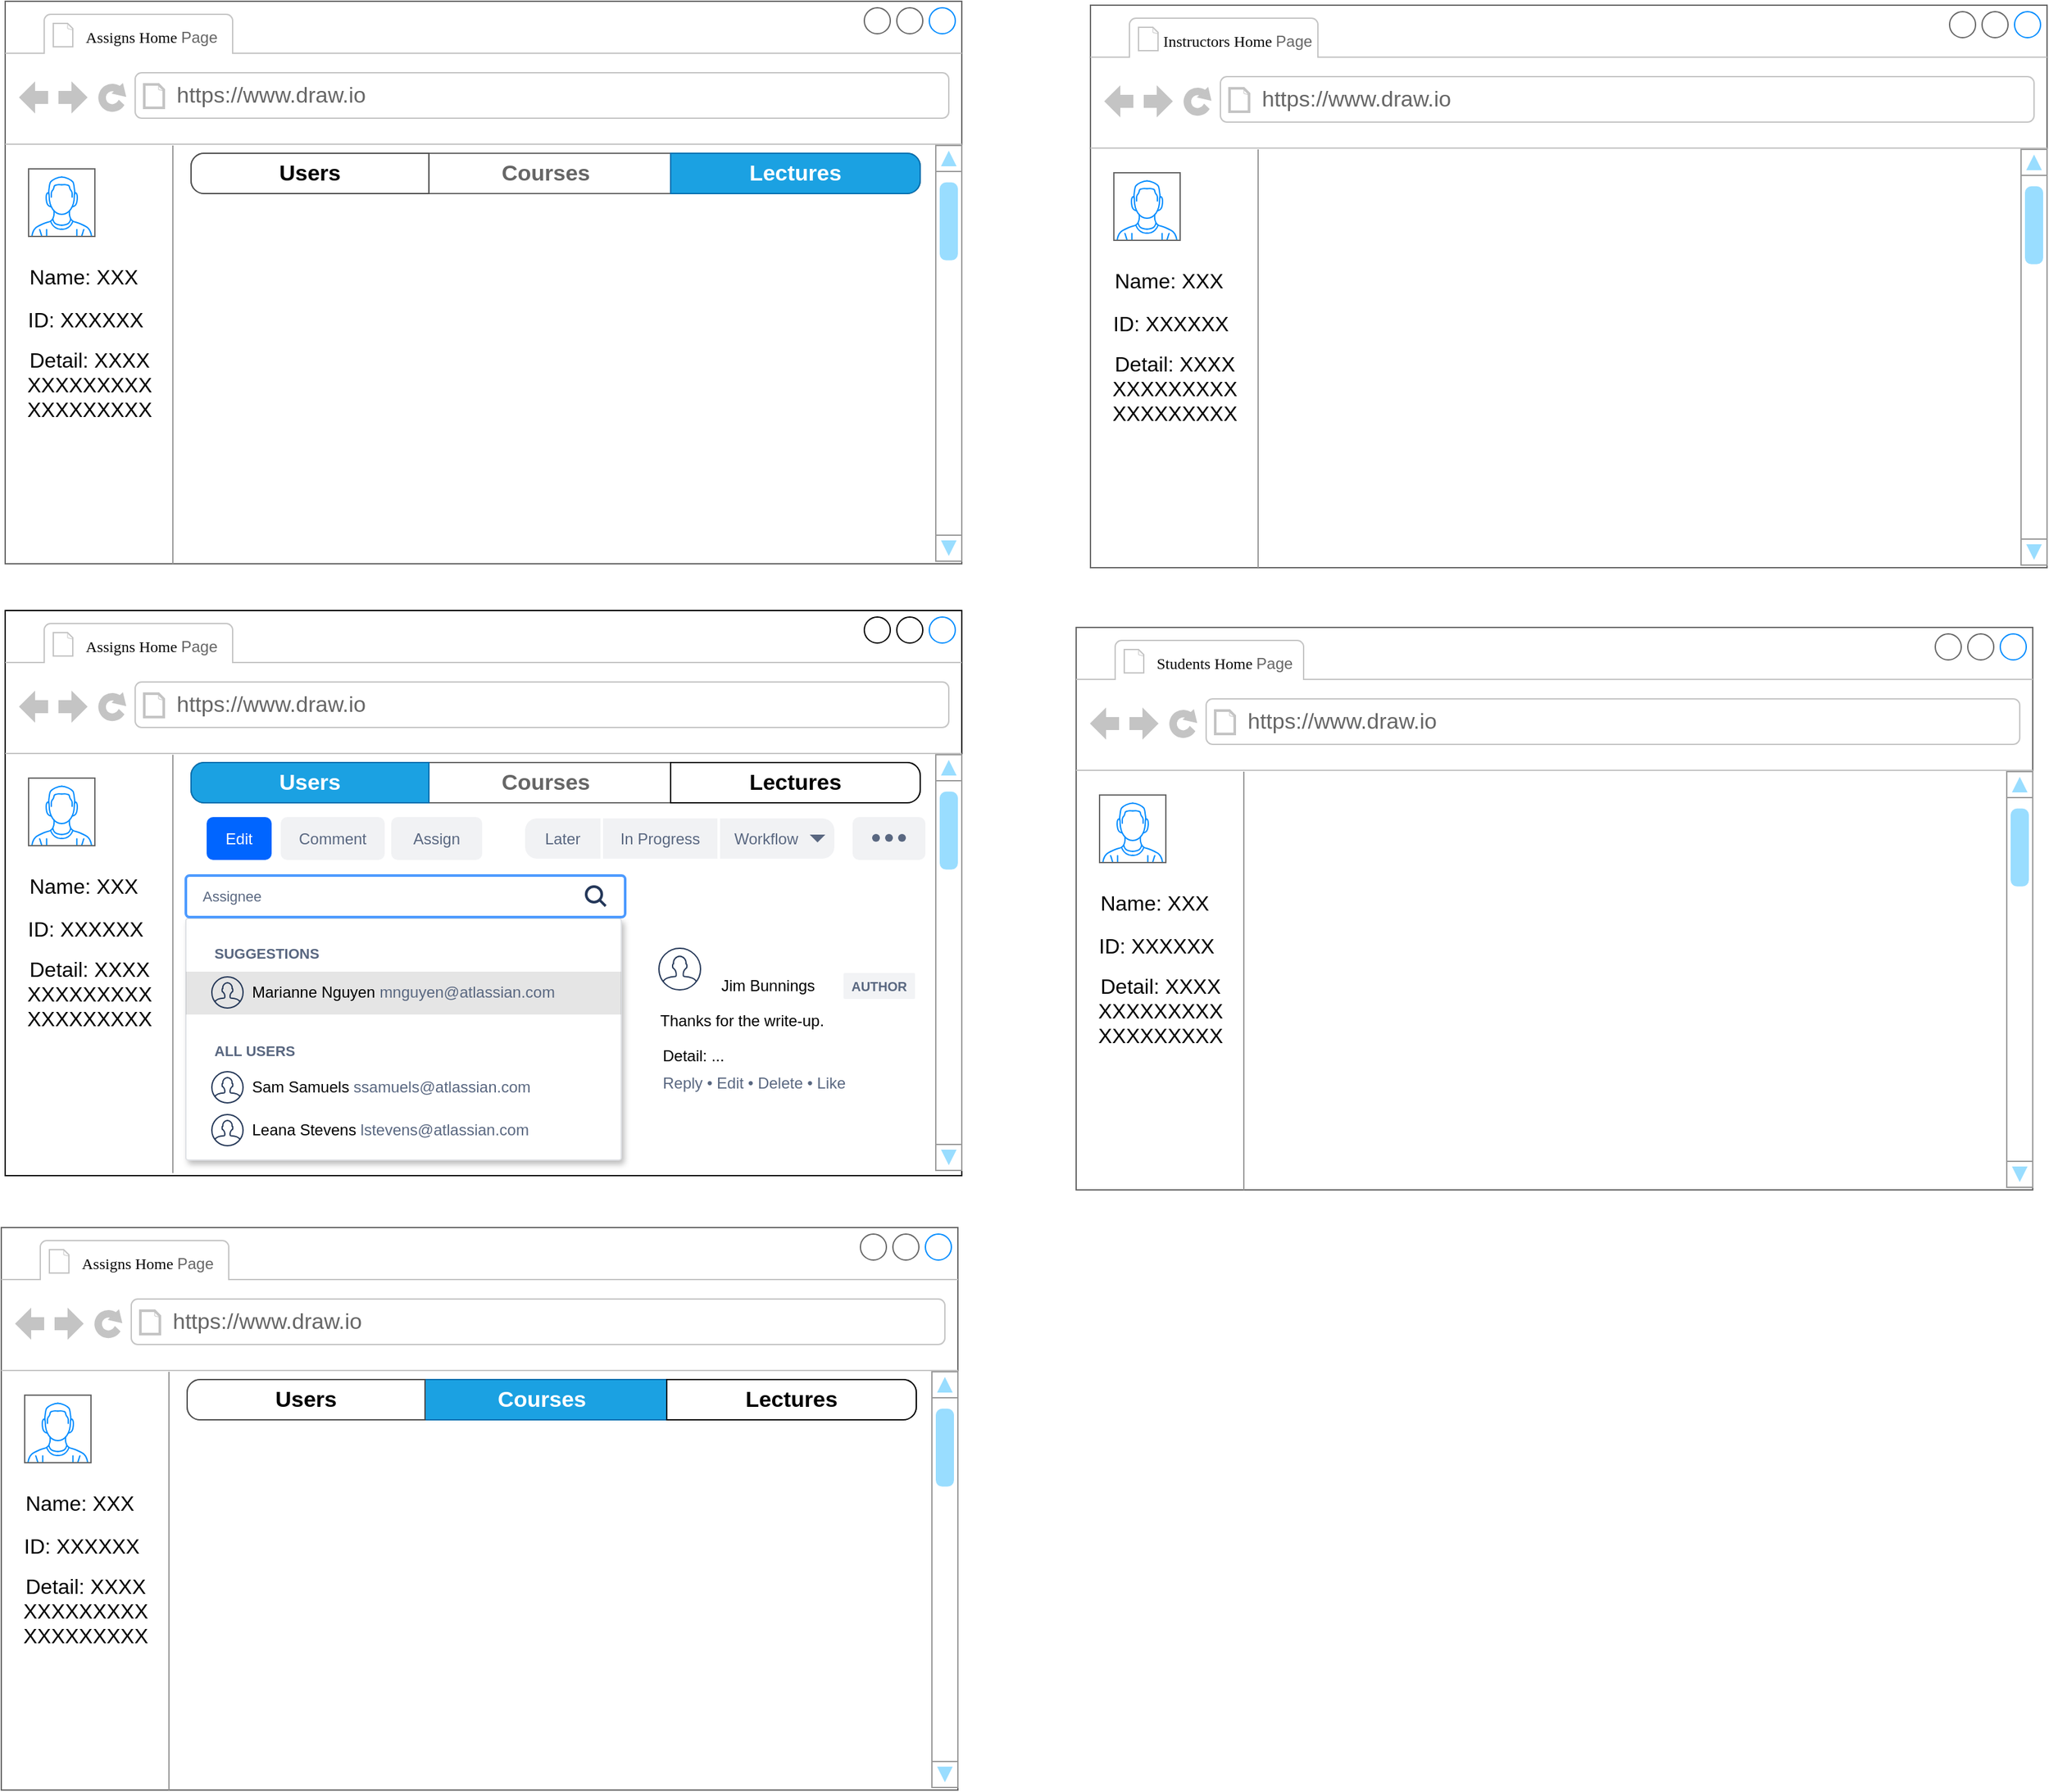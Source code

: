 <mxfile version="24.1.0" type="github">
  <diagram name="第 1 页" id="_mK1rpeInKig8EZD3MZd">
    <mxGraphModel dx="1289" dy="1136" grid="0" gridSize="10" guides="1" tooltips="1" connect="1" arrows="1" fold="1" page="0" pageScale="1" pageWidth="827" pageHeight="1169" math="0" shadow="0">
      <root>
        <mxCell id="0" />
        <mxCell id="1" parent="0" />
        <mxCell id="ZrGJoh0EI-ShpoaBizYV-5" value="" style="strokeWidth=1;shadow=0;dashed=0;align=center;html=1;shape=mxgraph.mockup.containers.browserWindow;rSize=0;strokeColor=#666666;strokeColor2=#008cff;strokeColor3=#c4c4c4;mainText=,;recursiveResize=0;" parent="1" vertex="1">
          <mxGeometry x="-182" y="-20" width="736" height="433" as="geometry" />
        </mxCell>
        <mxCell id="ZrGJoh0EI-ShpoaBizYV-6" value="&lt;font style=&quot;font-size: 12px;&quot;&gt;&lt;span style=&quot;background-color: initial;&quot;&gt;&lt;span style=&quot;font-family: 宋体;&quot; class=&quot;15&quot;&gt;&lt;font color=&quot;#080808&quot; style=&quot;font-size: 12px;&quot; face=&quot;Times New Roman&quot;&gt;Assigns Home&amp;nbsp;&lt;/font&gt;&lt;/span&gt;&lt;/span&gt;Page&amp;nbsp;&lt;/font&gt;" style="strokeWidth=1;shadow=0;dashed=0;align=center;html=1;shape=mxgraph.mockup.containers.anchor;fontSize=17;fontColor=#666666;align=left;whiteSpace=wrap;" parent="ZrGJoh0EI-ShpoaBizYV-5" vertex="1">
          <mxGeometry x="60" y="14" width="224" height="26" as="geometry" />
        </mxCell>
        <mxCell id="ZrGJoh0EI-ShpoaBizYV-7" value="https://www.draw.io" style="strokeWidth=1;shadow=0;dashed=0;align=center;html=1;shape=mxgraph.mockup.containers.anchor;rSize=0;fontSize=17;fontColor=#666666;align=left;" parent="ZrGJoh0EI-ShpoaBizYV-5" vertex="1">
          <mxGeometry x="130" y="60" width="250" height="26" as="geometry" />
        </mxCell>
        <mxCell id="ZrGJoh0EI-ShpoaBizYV-10" value="" style="verticalLabelPosition=bottom;shadow=0;dashed=0;align=center;html=1;verticalAlign=top;strokeWidth=1;shape=mxgraph.mockup.containers.userMale;strokeColor=#666666;strokeColor2=#008cff;" parent="ZrGJoh0EI-ShpoaBizYV-5" vertex="1">
          <mxGeometry x="18" y="129" width="51" height="52" as="geometry" />
        </mxCell>
        <mxCell id="ZrGJoh0EI-ShpoaBizYV-11" value="" style="verticalLabelPosition=bottom;shadow=0;dashed=0;align=center;html=1;verticalAlign=top;strokeWidth=1;shape=mxgraph.mockup.markup.line;strokeColor=#999999;direction=north;" parent="ZrGJoh0EI-ShpoaBizYV-5" vertex="1">
          <mxGeometry x="119" y="111" width="20" height="322" as="geometry" />
        </mxCell>
        <mxCell id="ZrGJoh0EI-ShpoaBizYV-12" value="" style="verticalLabelPosition=bottom;shadow=0;dashed=0;align=center;html=1;verticalAlign=top;strokeWidth=1;shape=mxgraph.mockup.navigation.scrollBar;strokeColor=#999999;barPos=96.171;fillColor2=#99ddff;strokeColor2=none;direction=north;" parent="ZrGJoh0EI-ShpoaBizYV-5" vertex="1">
          <mxGeometry x="716" y="111" width="20" height="320" as="geometry" />
        </mxCell>
        <mxCell id="ZrGJoh0EI-ShpoaBizYV-13" value="Name: XXX" style="text;strokeColor=none;fillColor=none;html=1;align=center;verticalAlign=middle;whiteSpace=wrap;rounded=0;fontSize=16;" parent="ZrGJoh0EI-ShpoaBizYV-5" vertex="1">
          <mxGeometry x="2" y="197" width="117" height="30" as="geometry" />
        </mxCell>
        <mxCell id="ZrGJoh0EI-ShpoaBizYV-14" value="ID: XXXXXX" style="text;strokeColor=none;fillColor=none;html=1;align=center;verticalAlign=middle;whiteSpace=wrap;rounded=0;fontSize=16;" parent="ZrGJoh0EI-ShpoaBizYV-5" vertex="1">
          <mxGeometry x="8" y="230" width="108" height="30" as="geometry" />
        </mxCell>
        <mxCell id="ZrGJoh0EI-ShpoaBizYV-16" value="Detail: XXXX&lt;div&gt;XXXXX&lt;span style=&quot;background-color: initial;&quot;&gt;X&lt;/span&gt;&lt;span style=&quot;background-color: initial;&quot;&gt;X&lt;/span&gt;&lt;span style=&quot;background-color: initial;&quot;&gt;XX&lt;/span&gt;&lt;/div&gt;&lt;div&gt;&lt;span style=&quot;background-color: initial;&quot;&gt;XXXXXXXXX&lt;/span&gt;&lt;/div&gt;" style="text;strokeColor=none;fillColor=none;html=1;align=center;verticalAlign=middle;whiteSpace=wrap;rounded=0;fontSize=16;" parent="ZrGJoh0EI-ShpoaBizYV-5" vertex="1">
          <mxGeometry x="8" y="264" width="114" height="62" as="geometry" />
        </mxCell>
        <mxCell id="BWHUOpJET-gqt2DuxPi3-20" value="" style="strokeWidth=1;shadow=0;dashed=0;align=center;html=1;shape=mxgraph.mockup.rrect;rSize=10;fillColor=#ffffff;strokeColor=#666666;" vertex="1" parent="ZrGJoh0EI-ShpoaBizYV-5">
          <mxGeometry x="143" y="117" width="561" height="31" as="geometry" />
        </mxCell>
        <mxCell id="BWHUOpJET-gqt2DuxPi3-21" value="Courses" style="strokeColor=inherit;fillColor=inherit;gradientColor=inherit;strokeWidth=1;shadow=0;dashed=0;align=center;html=1;shape=mxgraph.mockup.rrect;rSize=0;fontSize=17;fontColor=#666666;fontStyle=1;resizeHeight=1;whiteSpace=wrap;" vertex="1" parent="BWHUOpJET-gqt2DuxPi3-20">
          <mxGeometry width="192" height="31" relative="1" as="geometry">
            <mxPoint x="177" as="offset" />
          </mxGeometry>
        </mxCell>
        <mxCell id="BWHUOpJET-gqt2DuxPi3-23" value="Lectures" style="strokeColor=#006EAF;fillColor=#1ba1e2;strokeWidth=1;shadow=0;dashed=0;align=center;html=1;shape=mxgraph.mockup.rightButton;rSize=10;fontSize=17;fontColor=#ffffff;fontStyle=1;resizeHeight=1;whiteSpace=wrap;" vertex="1" parent="BWHUOpJET-gqt2DuxPi3-20">
          <mxGeometry x="1" width="192" height="31" relative="1" as="geometry">
            <mxPoint x="-192" as="offset" />
          </mxGeometry>
        </mxCell>
        <mxCell id="BWHUOpJET-gqt2DuxPi3-24" value="&lt;font color=&quot;#000000&quot;&gt;Users&lt;/font&gt;" style="strokeWidth=1;shadow=0;dashed=0;align=center;html=1;shape=mxgraph.mockup.leftButton;rSize=10;fontSize=17;fontColor=#ffffff;fontStyle=1;fillColor=#FFFFFF;strokeColor=#4D4D4D;resizeHeight=1;whiteSpace=wrap;" vertex="1" parent="BWHUOpJET-gqt2DuxPi3-20">
          <mxGeometry width="183" height="31" relative="1" as="geometry" />
        </mxCell>
        <mxCell id="BWHUOpJET-gqt2DuxPi3-1" value="" style="strokeWidth=1;shadow=0;dashed=0;align=center;html=1;shape=mxgraph.mockup.containers.browserWindow;rSize=0;strokeColor=#666666;strokeColor2=#008cff;strokeColor3=#c4c4c4;mainText=,;recursiveResize=0;" vertex="1" parent="1">
          <mxGeometry x="642" y="462" width="736" height="433" as="geometry" />
        </mxCell>
        <mxCell id="BWHUOpJET-gqt2DuxPi3-2" value="&lt;font style=&quot;font-size: 12px;&quot;&gt;&lt;span style=&quot;background-color: initial;&quot;&gt;&lt;span style=&quot;font-family: 宋体;&quot; class=&quot;15&quot;&gt;&lt;font color=&quot;#080808&quot; style=&quot;font-size: 12px;&quot; face=&quot;Times New Roman&quot;&gt;Students Home&amp;nbsp;&lt;/font&gt;&lt;/span&gt;&lt;/span&gt;Page&amp;nbsp;&lt;/font&gt;" style="strokeWidth=1;shadow=0;dashed=0;align=center;html=1;shape=mxgraph.mockup.containers.anchor;fontSize=17;fontColor=#666666;align=left;whiteSpace=wrap;" vertex="1" parent="BWHUOpJET-gqt2DuxPi3-1">
          <mxGeometry x="60" y="14" width="224" height="26" as="geometry" />
        </mxCell>
        <mxCell id="BWHUOpJET-gqt2DuxPi3-3" value="https://www.draw.io" style="strokeWidth=1;shadow=0;dashed=0;align=center;html=1;shape=mxgraph.mockup.containers.anchor;rSize=0;fontSize=17;fontColor=#666666;align=left;" vertex="1" parent="BWHUOpJET-gqt2DuxPi3-1">
          <mxGeometry x="130" y="60" width="250" height="26" as="geometry" />
        </mxCell>
        <mxCell id="BWHUOpJET-gqt2DuxPi3-4" value="" style="verticalLabelPosition=bottom;shadow=0;dashed=0;align=center;html=1;verticalAlign=top;strokeWidth=1;shape=mxgraph.mockup.containers.userMale;strokeColor=#666666;strokeColor2=#008cff;" vertex="1" parent="BWHUOpJET-gqt2DuxPi3-1">
          <mxGeometry x="18" y="129" width="51" height="52" as="geometry" />
        </mxCell>
        <mxCell id="BWHUOpJET-gqt2DuxPi3-5" value="" style="verticalLabelPosition=bottom;shadow=0;dashed=0;align=center;html=1;verticalAlign=top;strokeWidth=1;shape=mxgraph.mockup.markup.line;strokeColor=#999999;direction=north;" vertex="1" parent="BWHUOpJET-gqt2DuxPi3-1">
          <mxGeometry x="119" y="111" width="20" height="322" as="geometry" />
        </mxCell>
        <mxCell id="BWHUOpJET-gqt2DuxPi3-6" value="" style="verticalLabelPosition=bottom;shadow=0;dashed=0;align=center;html=1;verticalAlign=top;strokeWidth=1;shape=mxgraph.mockup.navigation.scrollBar;strokeColor=#999999;barPos=96.171;fillColor2=#99ddff;strokeColor2=none;direction=north;" vertex="1" parent="BWHUOpJET-gqt2DuxPi3-1">
          <mxGeometry x="716" y="111" width="20" height="320" as="geometry" />
        </mxCell>
        <mxCell id="BWHUOpJET-gqt2DuxPi3-7" value="Name: XXX" style="text;strokeColor=none;fillColor=none;html=1;align=center;verticalAlign=middle;whiteSpace=wrap;rounded=0;fontSize=16;" vertex="1" parent="BWHUOpJET-gqt2DuxPi3-1">
          <mxGeometry x="2" y="197" width="117" height="30" as="geometry" />
        </mxCell>
        <mxCell id="BWHUOpJET-gqt2DuxPi3-8" value="ID: XXXXXX" style="text;strokeColor=none;fillColor=none;html=1;align=center;verticalAlign=middle;whiteSpace=wrap;rounded=0;fontSize=16;" vertex="1" parent="BWHUOpJET-gqt2DuxPi3-1">
          <mxGeometry x="8" y="230" width="108" height="30" as="geometry" />
        </mxCell>
        <mxCell id="BWHUOpJET-gqt2DuxPi3-9" value="Detail: XXXX&lt;div&gt;XXXXX&lt;span style=&quot;background-color: initial;&quot;&gt;X&lt;/span&gt;&lt;span style=&quot;background-color: initial;&quot;&gt;X&lt;/span&gt;&lt;span style=&quot;background-color: initial;&quot;&gt;XX&lt;/span&gt;&lt;/div&gt;&lt;div&gt;&lt;span style=&quot;background-color: initial;&quot;&gt;XXXXXXXXX&lt;/span&gt;&lt;/div&gt;" style="text;strokeColor=none;fillColor=none;html=1;align=center;verticalAlign=middle;whiteSpace=wrap;rounded=0;fontSize=16;" vertex="1" parent="BWHUOpJET-gqt2DuxPi3-1">
          <mxGeometry x="8" y="264" width="114" height="62" as="geometry" />
        </mxCell>
        <mxCell id="BWHUOpJET-gqt2DuxPi3-10" value="" style="strokeWidth=1;shadow=0;dashed=0;align=center;html=1;shape=mxgraph.mockup.containers.browserWindow;rSize=0;strokeColor=#666666;strokeColor2=#008cff;strokeColor3=#c4c4c4;mainText=,;recursiveResize=0;" vertex="1" parent="1">
          <mxGeometry x="653" y="-17" width="736" height="433" as="geometry" />
        </mxCell>
        <mxCell id="BWHUOpJET-gqt2DuxPi3-11" value="&lt;font style=&quot;font-size: 12px;&quot;&gt;&lt;span style=&quot;background-color: initial;&quot;&gt;&lt;span style=&quot;font-family: 宋体;&quot; class=&quot;15&quot;&gt;&lt;font color=&quot;#080808&quot; style=&quot;font-size: 12px;&quot; face=&quot;Times New Roman&quot;&gt;Instructors Home&amp;nbsp;&lt;/font&gt;&lt;/span&gt;&lt;/span&gt;Page&amp;nbsp;&lt;/font&gt;" style="strokeWidth=1;shadow=0;dashed=0;align=center;html=1;shape=mxgraph.mockup.containers.anchor;fontSize=17;fontColor=#666666;align=left;whiteSpace=wrap;" vertex="1" parent="BWHUOpJET-gqt2DuxPi3-10">
          <mxGeometry x="54" y="14" width="224" height="26" as="geometry" />
        </mxCell>
        <mxCell id="BWHUOpJET-gqt2DuxPi3-12" value="https://www.draw.io" style="strokeWidth=1;shadow=0;dashed=0;align=center;html=1;shape=mxgraph.mockup.containers.anchor;rSize=0;fontSize=17;fontColor=#666666;align=left;" vertex="1" parent="BWHUOpJET-gqt2DuxPi3-10">
          <mxGeometry x="130" y="60" width="250" height="26" as="geometry" />
        </mxCell>
        <mxCell id="BWHUOpJET-gqt2DuxPi3-13" value="" style="verticalLabelPosition=bottom;shadow=0;dashed=0;align=center;html=1;verticalAlign=top;strokeWidth=1;shape=mxgraph.mockup.containers.userMale;strokeColor=#666666;strokeColor2=#008cff;" vertex="1" parent="BWHUOpJET-gqt2DuxPi3-10">
          <mxGeometry x="18" y="129" width="51" height="52" as="geometry" />
        </mxCell>
        <mxCell id="BWHUOpJET-gqt2DuxPi3-14" value="" style="verticalLabelPosition=bottom;shadow=0;dashed=0;align=center;html=1;verticalAlign=top;strokeWidth=1;shape=mxgraph.mockup.markup.line;strokeColor=#999999;direction=north;" vertex="1" parent="BWHUOpJET-gqt2DuxPi3-10">
          <mxGeometry x="119" y="111" width="20" height="322" as="geometry" />
        </mxCell>
        <mxCell id="BWHUOpJET-gqt2DuxPi3-15" value="" style="verticalLabelPosition=bottom;shadow=0;dashed=0;align=center;html=1;verticalAlign=top;strokeWidth=1;shape=mxgraph.mockup.navigation.scrollBar;strokeColor=#999999;barPos=96.171;fillColor2=#99ddff;strokeColor2=none;direction=north;" vertex="1" parent="BWHUOpJET-gqt2DuxPi3-10">
          <mxGeometry x="716" y="111" width="20" height="320" as="geometry" />
        </mxCell>
        <mxCell id="BWHUOpJET-gqt2DuxPi3-16" value="Name: XXX" style="text;strokeColor=none;fillColor=none;html=1;align=center;verticalAlign=middle;whiteSpace=wrap;rounded=0;fontSize=16;" vertex="1" parent="BWHUOpJET-gqt2DuxPi3-10">
          <mxGeometry x="2" y="197" width="117" height="30" as="geometry" />
        </mxCell>
        <mxCell id="BWHUOpJET-gqt2DuxPi3-17" value="ID: XXXXXX" style="text;strokeColor=none;fillColor=none;html=1;align=center;verticalAlign=middle;whiteSpace=wrap;rounded=0;fontSize=16;" vertex="1" parent="BWHUOpJET-gqt2DuxPi3-10">
          <mxGeometry x="8" y="230" width="108" height="30" as="geometry" />
        </mxCell>
        <mxCell id="BWHUOpJET-gqt2DuxPi3-18" value="Detail: XXXX&lt;div&gt;XXXXX&lt;span style=&quot;background-color: initial;&quot;&gt;X&lt;/span&gt;&lt;span style=&quot;background-color: initial;&quot;&gt;X&lt;/span&gt;&lt;span style=&quot;background-color: initial;&quot;&gt;XX&lt;/span&gt;&lt;/div&gt;&lt;div&gt;&lt;span style=&quot;background-color: initial;&quot;&gt;XXXXXXXXX&lt;/span&gt;&lt;/div&gt;" style="text;strokeColor=none;fillColor=none;html=1;align=center;verticalAlign=middle;whiteSpace=wrap;rounded=0;fontSize=16;" vertex="1" parent="BWHUOpJET-gqt2DuxPi3-10">
          <mxGeometry x="8" y="264" width="114" height="62" as="geometry" />
        </mxCell>
        <mxCell id="BWHUOpJET-gqt2DuxPi3-41" value="" style="strokeWidth=1;shadow=0;dashed=0;align=center;html=1;shape=mxgraph.mockup.containers.browserWindow;rSize=0;strokeColor2=#008cff;strokeColor3=#c4c4c4;mainText=,;recursiveResize=0;" vertex="1" parent="1">
          <mxGeometry x="-182" y="449" width="736" height="435" as="geometry" />
        </mxCell>
        <mxCell id="BWHUOpJET-gqt2DuxPi3-42" value="&lt;font style=&quot;font-size: 12px;&quot;&gt;&lt;span style=&quot;background-color: initial;&quot;&gt;&lt;span style=&quot;font-family: 宋体;&quot; class=&quot;15&quot;&gt;&lt;font color=&quot;#080808&quot; style=&quot;font-size: 12px;&quot; face=&quot;Times New Roman&quot;&gt;Assigns Home&amp;nbsp;&lt;/font&gt;&lt;/span&gt;&lt;/span&gt;Page&amp;nbsp;&lt;/font&gt;" style="strokeWidth=1;shadow=0;dashed=0;align=center;html=1;shape=mxgraph.mockup.containers.anchor;fontSize=17;fontColor=#666666;align=left;whiteSpace=wrap;" vertex="1" parent="BWHUOpJET-gqt2DuxPi3-41">
          <mxGeometry x="60" y="14" width="224" height="26" as="geometry" />
        </mxCell>
        <mxCell id="BWHUOpJET-gqt2DuxPi3-43" value="https://www.draw.io" style="strokeWidth=1;shadow=0;dashed=0;align=center;html=1;shape=mxgraph.mockup.containers.anchor;rSize=0;fontSize=17;fontColor=#666666;align=left;" vertex="1" parent="BWHUOpJET-gqt2DuxPi3-41">
          <mxGeometry x="130" y="60" width="250" height="26" as="geometry" />
        </mxCell>
        <mxCell id="BWHUOpJET-gqt2DuxPi3-44" value="" style="verticalLabelPosition=bottom;shadow=0;dashed=0;align=center;html=1;verticalAlign=top;strokeWidth=1;shape=mxgraph.mockup.containers.userMale;strokeColor=#666666;strokeColor2=#008cff;" vertex="1" parent="BWHUOpJET-gqt2DuxPi3-41">
          <mxGeometry x="18" y="129" width="51" height="52" as="geometry" />
        </mxCell>
        <mxCell id="BWHUOpJET-gqt2DuxPi3-45" value="" style="verticalLabelPosition=bottom;shadow=0;dashed=0;align=center;html=1;verticalAlign=top;strokeWidth=1;shape=mxgraph.mockup.markup.line;strokeColor=#999999;direction=north;" vertex="1" parent="BWHUOpJET-gqt2DuxPi3-41">
          <mxGeometry x="119" y="111" width="20" height="322" as="geometry" />
        </mxCell>
        <mxCell id="BWHUOpJET-gqt2DuxPi3-46" value="" style="verticalLabelPosition=bottom;shadow=0;dashed=0;align=center;html=1;verticalAlign=top;strokeWidth=1;shape=mxgraph.mockup.navigation.scrollBar;strokeColor=#999999;barPos=96.171;fillColor2=#99ddff;strokeColor2=none;direction=north;" vertex="1" parent="BWHUOpJET-gqt2DuxPi3-41">
          <mxGeometry x="716" y="111" width="20" height="320" as="geometry" />
        </mxCell>
        <mxCell id="BWHUOpJET-gqt2DuxPi3-47" value="Name: XXX" style="text;strokeColor=none;fillColor=none;html=1;align=center;verticalAlign=middle;whiteSpace=wrap;rounded=0;fontSize=16;" vertex="1" parent="BWHUOpJET-gqt2DuxPi3-41">
          <mxGeometry x="2" y="197" width="117" height="30" as="geometry" />
        </mxCell>
        <mxCell id="BWHUOpJET-gqt2DuxPi3-48" value="ID: XXXXXX" style="text;strokeColor=none;fillColor=none;html=1;align=center;verticalAlign=middle;whiteSpace=wrap;rounded=0;fontSize=16;" vertex="1" parent="BWHUOpJET-gqt2DuxPi3-41">
          <mxGeometry x="8" y="230" width="108" height="30" as="geometry" />
        </mxCell>
        <mxCell id="BWHUOpJET-gqt2DuxPi3-49" value="Detail: XXXX&lt;div&gt;XXXXX&lt;span style=&quot;background-color: initial;&quot;&gt;X&lt;/span&gt;&lt;span style=&quot;background-color: initial;&quot;&gt;X&lt;/span&gt;&lt;span style=&quot;background-color: initial;&quot;&gt;XX&lt;/span&gt;&lt;/div&gt;&lt;div&gt;&lt;span style=&quot;background-color: initial;&quot;&gt;XXXXXXXXX&lt;/span&gt;&lt;/div&gt;" style="text;strokeColor=none;fillColor=none;html=1;align=center;verticalAlign=middle;whiteSpace=wrap;rounded=0;fontSize=16;" vertex="1" parent="BWHUOpJET-gqt2DuxPi3-41">
          <mxGeometry x="8" y="264" width="114" height="62" as="geometry" />
        </mxCell>
        <mxCell id="BWHUOpJET-gqt2DuxPi3-50" value="" style="strokeWidth=1;shadow=0;dashed=0;align=center;html=1;shape=mxgraph.mockup.rrect;rSize=10;fillColor=#ffffff;strokeColor=#666666;" vertex="1" parent="BWHUOpJET-gqt2DuxPi3-41">
          <mxGeometry x="143" y="117" width="561" height="31" as="geometry" />
        </mxCell>
        <mxCell id="BWHUOpJET-gqt2DuxPi3-51" value="Courses" style="strokeColor=inherit;fillColor=inherit;gradientColor=inherit;strokeWidth=1;shadow=0;dashed=0;align=center;html=1;shape=mxgraph.mockup.rrect;rSize=0;fontSize=17;fontColor=#666666;fontStyle=1;resizeHeight=1;whiteSpace=wrap;" vertex="1" parent="BWHUOpJET-gqt2DuxPi3-50">
          <mxGeometry width="192" height="31" relative="1" as="geometry">
            <mxPoint x="177" as="offset" />
          </mxGeometry>
        </mxCell>
        <mxCell id="BWHUOpJET-gqt2DuxPi3-52" value="Lectures" style="strokeWidth=1;shadow=0;dashed=0;align=center;html=1;shape=mxgraph.mockup.rightButton;rSize=10;fontSize=17;fontStyle=1;resizeHeight=1;whiteSpace=wrap;" vertex="1" parent="BWHUOpJET-gqt2DuxPi3-50">
          <mxGeometry x="1" width="192" height="31" relative="1" as="geometry">
            <mxPoint x="-192" as="offset" />
          </mxGeometry>
        </mxCell>
        <mxCell id="BWHUOpJET-gqt2DuxPi3-53" value="Users" style="strokeWidth=1;shadow=0;dashed=0;align=center;html=1;shape=mxgraph.mockup.leftButton;rSize=10;fontSize=17;fontColor=#ffffff;fontStyle=1;fillColor=#1ba1e2;strokeColor=#006EAF;resizeHeight=1;whiteSpace=wrap;" vertex="1" parent="BWHUOpJET-gqt2DuxPi3-50">
          <mxGeometry width="183" height="31" relative="1" as="geometry" />
        </mxCell>
        <mxCell id="BWHUOpJET-gqt2DuxPi3-74" value="" style="shape=mxgraph.ios7.icons.user;fillColor=#ffffff;strokeColor=#253858" vertex="1" parent="BWHUOpJET-gqt2DuxPi3-41">
          <mxGeometry x="503" y="260" width="32" height="32" as="geometry" />
        </mxCell>
        <mxCell id="BWHUOpJET-gqt2DuxPi3-75" value="Jim Bunnings" style="html=1;fillColor=none;strokeColor=none;fontSize=12;align=left;fontColor=#000000;whiteSpace=wrap" vertex="1" parent="BWHUOpJET-gqt2DuxPi3-41">
          <mxGeometry x="549" y="279" width="90" height="20" as="geometry" />
        </mxCell>
        <mxCell id="BWHUOpJET-gqt2DuxPi3-76" value="AUTHOR" style="rounded=1;arcSize=5;fillColor=#F2F3F5;strokeColor=none;fontColor=#596780;align=center;verticalAlign=middle;whiteSpace=wrap;fontSize=10;fontStyle=1;html=1" vertex="1" parent="BWHUOpJET-gqt2DuxPi3-41">
          <mxGeometry x="645" y="279" width="55" height="20" as="geometry" />
        </mxCell>
        <mxCell id="BWHUOpJET-gqt2DuxPi3-78" value="Thanks for the write-up." style="html=1;fillColor=none;strokeColor=none;fontSize=12;align=left;fontColor=#000000;whiteSpace=wrap" vertex="1" parent="BWHUOpJET-gqt2DuxPi3-41">
          <mxGeometry x="502" y="306" width="240" height="20" as="geometry" />
        </mxCell>
        <mxCell id="BWHUOpJET-gqt2DuxPi3-79" value="Detail: ..." style="html=1;fillColor=none;strokeColor=none;fontSize=12;align=left;fontColor=#000000;whiteSpace=wrap;verticalAlign=top" vertex="1" parent="BWHUOpJET-gqt2DuxPi3-41">
          <mxGeometry x="504" y="329" width="322" height="70" as="geometry" />
        </mxCell>
        <mxCell id="BWHUOpJET-gqt2DuxPi3-80" value="Reply &amp;#8226; Edit &amp;#8226; Delete &amp;#8226; Like" style="html=1;fillColor=none;strokeColor=none;fontSize=12;align=left;fontColor=#596780;whiteSpace=wrap" vertex="1" parent="BWHUOpJET-gqt2DuxPi3-41">
          <mxGeometry x="504" y="354" width="240" height="20" as="geometry" />
        </mxCell>
        <mxCell id="BWHUOpJET-gqt2DuxPi3-81" style="edgeStyle=none;curved=1;rounded=0;orthogonalLoop=1;jettySize=auto;html=1;exitX=0.25;exitY=1;exitDx=0;exitDy=0;fontSize=12;startSize=8;endSize=8;" edge="1" parent="BWHUOpJET-gqt2DuxPi3-41" source="BWHUOpJET-gqt2DuxPi3-75" target="BWHUOpJET-gqt2DuxPi3-75">
          <mxGeometry relative="1" as="geometry" />
        </mxCell>
        <mxCell id="BWHUOpJET-gqt2DuxPi3-96" value="" style="rounded=1;fillColor=#F1F2F4;align=center;strokeColor=none;html=1;fontColor=#596780;fontSize=12" vertex="1" parent="BWHUOpJET-gqt2DuxPi3-41">
          <mxGeometry x="652" y="159" width="56" height="33" as="geometry" />
        </mxCell>
        <mxCell id="BWHUOpJET-gqt2DuxPi3-97" value="" style="shape=ellipse;fillColor=#596780;strokeColor=none;html=1" vertex="1" parent="BWHUOpJET-gqt2DuxPi3-96">
          <mxGeometry x="15" y="13" width="6" height="6" as="geometry" />
        </mxCell>
        <mxCell id="BWHUOpJET-gqt2DuxPi3-98" value="" style="shape=ellipse;fillColor=#596780;strokeColor=none;html=1" vertex="1" parent="BWHUOpJET-gqt2DuxPi3-96">
          <mxGeometry x="25" y="13" width="6" height="6" as="geometry" />
        </mxCell>
        <mxCell id="BWHUOpJET-gqt2DuxPi3-99" value="" style="shape=ellipse;fillColor=#596780;strokeColor=none;html=1" vertex="1" parent="BWHUOpJET-gqt2DuxPi3-96">
          <mxGeometry x="35" y="13" width="6" height="6" as="geometry" />
        </mxCell>
        <mxCell id="BWHUOpJET-gqt2DuxPi3-91" value="" style="strokeWidth=1;shadow=0;dashed=0;align=center;html=1;shape=mxgraph.mockup.rrect;rSize=10;fillColor=#F1F2F4;strokeColor=#ffffff;strokeWidth=2" vertex="1" parent="BWHUOpJET-gqt2DuxPi3-41">
          <mxGeometry x="399" y="159" width="240" height="33" as="geometry" />
        </mxCell>
        <mxCell id="BWHUOpJET-gqt2DuxPi3-92" value="In Progress" style="strokeWidth=1;shadow=0;dashed=0;align=center;html=1;shape=mxgraph.mockup.rrect;rSize=0;fontSize=12;fontColor=#596780;fontStyle=0;fillColor=none;strokeColor=#ffffff;strokeWidth=2;resizeHeight=1;whiteSpace=wrap;" vertex="1" parent="BWHUOpJET-gqt2DuxPi3-91">
          <mxGeometry width="90" height="33" relative="1" as="geometry">
            <mxPoint x="60" as="offset" />
          </mxGeometry>
        </mxCell>
        <mxCell id="BWHUOpJET-gqt2DuxPi3-93" value="Workflow" style="strokeWidth=1;shadow=0;dashed=0;align=left;html=1;shape=mxgraph.mockup.rightButton;rSize=10;fontSize=12;fontColor=#596780;fontStyle=0;fillColor=none;strokeColor=#ffffff;strokeWidth=2;resizeHeight=1;spacingLeft=10;whiteSpace=wrap;" vertex="1" parent="BWHUOpJET-gqt2DuxPi3-91">
          <mxGeometry x="1" width="90" height="33" relative="1" as="geometry">
            <mxPoint x="-90" as="offset" />
          </mxGeometry>
        </mxCell>
        <mxCell id="BWHUOpJET-gqt2DuxPi3-94" value="" style="shape=triangle;direction=south;fillColor=#596780;strokeColor=none;html=1" vertex="1" parent="BWHUOpJET-gqt2DuxPi3-93">
          <mxGeometry x="1" y="0.5" width="12" height="6" relative="1" as="geometry">
            <mxPoint x="-20" y="-3" as="offset" />
          </mxGeometry>
        </mxCell>
        <mxCell id="BWHUOpJET-gqt2DuxPi3-95" value="Later" style="strokeWidth=1;shadow=0;dashed=0;align=center;html=1;shape=mxgraph.mockup.leftButton;rSize=10;fontSize=12;fontColor=#596780;fontStyle=0;fillColor=none;strokeColor=#ffffff;strokeWidth=2;resizeHeight=1;whiteSpace=wrap;" vertex="1" parent="BWHUOpJET-gqt2DuxPi3-91">
          <mxGeometry width="60" height="33" relative="1" as="geometry" />
        </mxCell>
        <mxCell id="BWHUOpJET-gqt2DuxPi3-90" value="Assign" style="rounded=1;fillColor=#F1F2F4;align=center;strokeColor=none;html=1;fontColor=#596780;fontSize=12;whiteSpace=wrap;" vertex="1" parent="BWHUOpJET-gqt2DuxPi3-41">
          <mxGeometry x="297" y="159" width="70" height="33" as="geometry" />
        </mxCell>
        <mxCell id="BWHUOpJET-gqt2DuxPi3-89" value="Comment" style="rounded=1;fillColor=#F1F2F4;align=center;strokeColor=none;html=1;fontColor=#596780;fontSize=12;whiteSpace=wrap;" vertex="1" parent="BWHUOpJET-gqt2DuxPi3-41">
          <mxGeometry x="212" y="159" width="80" height="33" as="geometry" />
        </mxCell>
        <mxCell id="BWHUOpJET-gqt2DuxPi3-88" value="Edit" style="rounded=1;fillColor=#0065FF;align=center;strokeColor=none;html=1;fontColor=#ffffff;fontSize=12;whiteSpace=wrap;" vertex="1" parent="BWHUOpJET-gqt2DuxPi3-41">
          <mxGeometry x="155" y="159" width="50" height="33" as="geometry" />
        </mxCell>
        <mxCell id="BWHUOpJET-gqt2DuxPi3-103" value="" style="rounded=1;fillColor=#ffffff;strokeColor=#DFE1E5;shadow=1;arcSize=1" vertex="1" parent="BWHUOpJET-gqt2DuxPi3-41">
          <mxGeometry x="139" y="237" width="335" height="186" as="geometry" />
        </mxCell>
        <mxCell id="BWHUOpJET-gqt2DuxPi3-104" value="SUGGESTIONS" style="fillColor=none;strokeColor=none;html=1;resizeWidth=1;align=left;spacingLeft=20;fontSize=11;fontStyle=1;fontColor=#596780" vertex="1" parent="BWHUOpJET-gqt2DuxPi3-103">
          <mxGeometry width="266.029" height="33" relative="1" as="geometry">
            <mxPoint y="10" as="offset" />
          </mxGeometry>
        </mxCell>
        <mxCell id="BWHUOpJET-gqt2DuxPi3-105" value="" style="rounded=0;fillColor=#000000;strokeColor=none;html=1;opacity=10;resizeWidth=1" vertex="1" parent="BWHUOpJET-gqt2DuxPi3-103">
          <mxGeometry width="335.0" height="33" relative="1" as="geometry">
            <mxPoint y="41" as="offset" />
          </mxGeometry>
        </mxCell>
        <mxCell id="BWHUOpJET-gqt2DuxPi3-106" value="Marianne Nguyen &lt;font color=&quot;#596780&quot;&gt;mnguyen@atlassian.com&lt;/font&gt;" style="shape=mxgraph.ios7.icons.user;fillColor=none;strokeColor=#253858;html=1;;align=left;fontSize=12;spacingLeft=5;labelPosition=right;verticalLabelPosition=middle;verticalAlign=middle;" vertex="1" parent="BWHUOpJET-gqt2DuxPi3-103">
          <mxGeometry width="24" height="24" relative="1" as="geometry">
            <mxPoint x="20" y="45" as="offset" />
          </mxGeometry>
        </mxCell>
        <mxCell id="BWHUOpJET-gqt2DuxPi3-107" value="ALL USERS" style="fillColor=none;strokeColor=none;html=1;resizeWidth=1;align=left;spacingLeft=20;fontSize=11;fontStyle=1;fontColor=#596780" vertex="1" parent="BWHUOpJET-gqt2DuxPi3-103">
          <mxGeometry width="266.029" height="33" relative="1" as="geometry">
            <mxPoint y="85" as="offset" />
          </mxGeometry>
        </mxCell>
        <mxCell id="BWHUOpJET-gqt2DuxPi3-108" value="Sam Samuels &lt;font color=&quot;#596780&quot;&gt;ssamuels@atlassian.com&lt;/font&gt;" style="shape=mxgraph.ios7.icons.user;fillColor=none;strokeColor=#253858;html=1;;align=left;fontSize=12;spacingLeft=5;labelPosition=right;verticalLabelPosition=middle;verticalAlign=middle;" vertex="1" parent="BWHUOpJET-gqt2DuxPi3-103">
          <mxGeometry width="24" height="24" relative="1" as="geometry">
            <mxPoint x="20" y="118" as="offset" />
          </mxGeometry>
        </mxCell>
        <mxCell id="BWHUOpJET-gqt2DuxPi3-109" value="Leana Stevens &lt;font color=&quot;#596780&quot;&gt;lstevens@atlassian.com&lt;/font&gt;" style="shape=mxgraph.ios7.icons.user;fillColor=none;strokeColor=#253858;html=1;;align=left;fontSize=12;spacingLeft=5;labelPosition=right;verticalLabelPosition=middle;verticalAlign=middle;" vertex="1" parent="BWHUOpJET-gqt2DuxPi3-103">
          <mxGeometry width="24" height="24" relative="1" as="geometry">
            <mxPoint x="20" y="151" as="offset" />
          </mxGeometry>
        </mxCell>
        <mxCell id="BWHUOpJET-gqt2DuxPi3-101" value="" style="rounded=1;arcSize=9;fillColor=#ffffff;strokeColor=#4C9AFF;html=1;strokeWidth=2;spacingLeft=30;fontColor=#000000;align=left" vertex="1" parent="BWHUOpJET-gqt2DuxPi3-41">
          <mxGeometry x="139" y="204" width="338" height="32" as="geometry" />
        </mxCell>
        <mxCell id="BWHUOpJET-gqt2DuxPi3-102" value="" style="shape=mxgraph.ios7.icons.looking_glass;fillColor=none;strokeColor=#243759;html=1;strokeWidth=2" vertex="1" parent="BWHUOpJET-gqt2DuxPi3-101">
          <mxGeometry x="1" y="0.5" width="15" height="15" relative="1" as="geometry">
            <mxPoint x="-30" y="-7.5" as="offset" />
          </mxGeometry>
        </mxCell>
        <mxCell id="BWHUOpJET-gqt2DuxPi3-100" value="Assignee" style="html=1;fillColor=none;strokeColor=none;fontSize=11;align=left;fontColor=#596780;whiteSpace=wrap;" vertex="1" parent="BWHUOpJET-gqt2DuxPi3-101">
          <mxGeometry x="11" y="6" width="150" height="20" as="geometry" />
        </mxCell>
        <mxCell id="BWHUOpJET-gqt2DuxPi3-54" value="" style="strokeWidth=1;shadow=0;dashed=0;align=center;html=1;shape=mxgraph.mockup.containers.browserWindow;rSize=0;strokeColor=#666666;strokeColor2=#008cff;strokeColor3=#c4c4c4;mainText=,;recursiveResize=0;" vertex="1" parent="1">
          <mxGeometry x="-185" y="924" width="736" height="433" as="geometry" />
        </mxCell>
        <mxCell id="BWHUOpJET-gqt2DuxPi3-55" value="&lt;font style=&quot;font-size: 12px;&quot;&gt;&lt;span style=&quot;background-color: initial;&quot;&gt;&lt;span style=&quot;font-family: 宋体;&quot; class=&quot;15&quot;&gt;&lt;font color=&quot;#080808&quot; style=&quot;font-size: 12px;&quot; face=&quot;Times New Roman&quot;&gt;Assigns Home&amp;nbsp;&lt;/font&gt;&lt;/span&gt;&lt;/span&gt;Page&amp;nbsp;&lt;/font&gt;" style="strokeWidth=1;shadow=0;dashed=0;align=center;html=1;shape=mxgraph.mockup.containers.anchor;fontSize=17;fontColor=#666666;align=left;whiteSpace=wrap;" vertex="1" parent="BWHUOpJET-gqt2DuxPi3-54">
          <mxGeometry x="60" y="14" width="224" height="26" as="geometry" />
        </mxCell>
        <mxCell id="BWHUOpJET-gqt2DuxPi3-56" value="https://www.draw.io" style="strokeWidth=1;shadow=0;dashed=0;align=center;html=1;shape=mxgraph.mockup.containers.anchor;rSize=0;fontSize=17;fontColor=#666666;align=left;" vertex="1" parent="BWHUOpJET-gqt2DuxPi3-54">
          <mxGeometry x="130" y="60" width="250" height="26" as="geometry" />
        </mxCell>
        <mxCell id="BWHUOpJET-gqt2DuxPi3-57" value="" style="verticalLabelPosition=bottom;shadow=0;dashed=0;align=center;html=1;verticalAlign=top;strokeWidth=1;shape=mxgraph.mockup.containers.userMale;strokeColor=#666666;strokeColor2=#008cff;" vertex="1" parent="BWHUOpJET-gqt2DuxPi3-54">
          <mxGeometry x="18" y="129" width="51" height="52" as="geometry" />
        </mxCell>
        <mxCell id="BWHUOpJET-gqt2DuxPi3-58" value="" style="verticalLabelPosition=bottom;shadow=0;dashed=0;align=center;html=1;verticalAlign=top;strokeWidth=1;shape=mxgraph.mockup.markup.line;strokeColor=#999999;direction=north;" vertex="1" parent="BWHUOpJET-gqt2DuxPi3-54">
          <mxGeometry x="119" y="111" width="20" height="322" as="geometry" />
        </mxCell>
        <mxCell id="BWHUOpJET-gqt2DuxPi3-59" value="" style="verticalLabelPosition=bottom;shadow=0;dashed=0;align=center;html=1;verticalAlign=top;strokeWidth=1;shape=mxgraph.mockup.navigation.scrollBar;strokeColor=#999999;barPos=96.171;fillColor2=#99ddff;strokeColor2=none;direction=north;" vertex="1" parent="BWHUOpJET-gqt2DuxPi3-54">
          <mxGeometry x="716" y="111" width="20" height="320" as="geometry" />
        </mxCell>
        <mxCell id="BWHUOpJET-gqt2DuxPi3-60" value="Name: XXX" style="text;strokeColor=none;fillColor=none;html=1;align=center;verticalAlign=middle;whiteSpace=wrap;rounded=0;fontSize=16;" vertex="1" parent="BWHUOpJET-gqt2DuxPi3-54">
          <mxGeometry x="2" y="197" width="117" height="30" as="geometry" />
        </mxCell>
        <mxCell id="BWHUOpJET-gqt2DuxPi3-61" value="ID: XXXXXX" style="text;strokeColor=none;fillColor=none;html=1;align=center;verticalAlign=middle;whiteSpace=wrap;rounded=0;fontSize=16;" vertex="1" parent="BWHUOpJET-gqt2DuxPi3-54">
          <mxGeometry x="8" y="230" width="108" height="30" as="geometry" />
        </mxCell>
        <mxCell id="BWHUOpJET-gqt2DuxPi3-62" value="Detail: XXXX&lt;div&gt;XXXXX&lt;span style=&quot;background-color: initial;&quot;&gt;X&lt;/span&gt;&lt;span style=&quot;background-color: initial;&quot;&gt;X&lt;/span&gt;&lt;span style=&quot;background-color: initial;&quot;&gt;XX&lt;/span&gt;&lt;/div&gt;&lt;div&gt;&lt;span style=&quot;background-color: initial;&quot;&gt;XXXXXXXXX&lt;/span&gt;&lt;/div&gt;" style="text;strokeColor=none;fillColor=none;html=1;align=center;verticalAlign=middle;whiteSpace=wrap;rounded=0;fontSize=16;" vertex="1" parent="BWHUOpJET-gqt2DuxPi3-54">
          <mxGeometry x="8" y="264" width="114" height="62" as="geometry" />
        </mxCell>
        <mxCell id="BWHUOpJET-gqt2DuxPi3-63" value="" style="strokeWidth=1;shadow=0;dashed=0;align=center;html=1;shape=mxgraph.mockup.rrect;rSize=10;fillColor=#ffffff;strokeColor=#666666;" vertex="1" parent="BWHUOpJET-gqt2DuxPi3-54">
          <mxGeometry x="143" y="117" width="561" height="31" as="geometry" />
        </mxCell>
        <mxCell id="BWHUOpJET-gqt2DuxPi3-64" value="Courses" style="strokeColor=#006EAF;fillColor=#1ba1e2;strokeWidth=1;shadow=0;dashed=0;align=center;html=1;shape=mxgraph.mockup.rrect;rSize=0;fontSize=17;fontColor=#ffffff;fontStyle=1;resizeHeight=1;whiteSpace=wrap;" vertex="1" parent="BWHUOpJET-gqt2DuxPi3-63">
          <mxGeometry width="192" height="31" relative="1" as="geometry">
            <mxPoint x="177" as="offset" />
          </mxGeometry>
        </mxCell>
        <mxCell id="BWHUOpJET-gqt2DuxPi3-65" value="Lectures" style="strokeWidth=1;shadow=0;dashed=0;align=center;html=1;shape=mxgraph.mockup.rightButton;rSize=10;fontSize=17;fontStyle=1;resizeHeight=1;whiteSpace=wrap;" vertex="1" parent="BWHUOpJET-gqt2DuxPi3-63">
          <mxGeometry x="1" width="192" height="31" relative="1" as="geometry">
            <mxPoint x="-192" as="offset" />
          </mxGeometry>
        </mxCell>
        <mxCell id="BWHUOpJET-gqt2DuxPi3-66" value="&lt;font color=&quot;#000000&quot;&gt;Users&lt;/font&gt;" style="strokeWidth=1;shadow=0;dashed=0;align=center;html=1;shape=mxgraph.mockup.leftButton;rSize=10;fontSize=17;fontColor=#ffffff;fontStyle=1;fillColor=#FFFFFF;strokeColor=#4D4D4D;resizeHeight=1;whiteSpace=wrap;" vertex="1" parent="BWHUOpJET-gqt2DuxPi3-63">
          <mxGeometry width="183" height="31" relative="1" as="geometry" />
        </mxCell>
      </root>
    </mxGraphModel>
  </diagram>
</mxfile>
